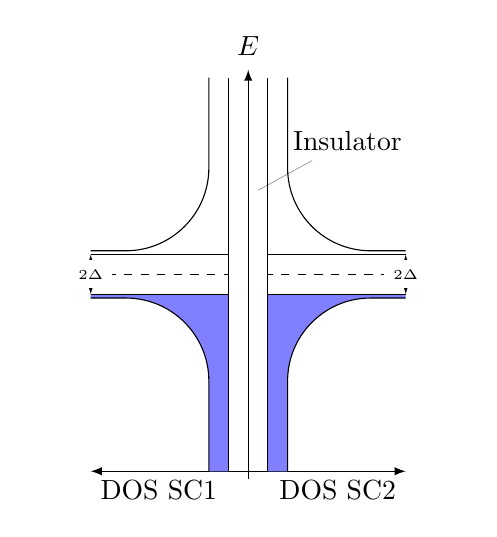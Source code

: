 \begin{tikzpicture}
\draw[white] (-1.1in,0) -- (1.1in,0);
\newlength{\dv}
\setlength\dv{0.0in}
\draw[-latex] (0,-2.6) -- (0,2.6) node[pos=1.01,anchor=south] {$E$};
\draw[dashed] (-2.0,-0.5\dv) -- (-0.25,-0.5\dv);
\draw[dashed] (+2.0,+0.5\dv) -- (+0.25,+0.5\dv);
\node[pin=above right:Insulator] at (0,1) {};
\draw[latex-latex] %
 (-2,-2.5) node[below,anchor=north west] {DOS SC1} -- %
 (+2,-2.5) node[below,anchor=north east] {DOS SC2};
% SC1
\path[fill=blue!50] (-0.25,-0.25)++(0,-0.5\dv) to ++(-1.75,0) to ++(0,-0.05) %
 to[rounded corners=30pt] ++(+1.5,0) to (-0.5,-2.5) to (-0.25,-2.5) to cycle;
\draw (-0.25,-2.5) -- (-0.25,2.5);
\draw (-2,-0.30)++(0,-0.5\dv) to[rounded corners=30pt] ++(1.5,0) -- (-0.5,-2.5);
\draw (-2,-0.25)++(0,-0.5\dv) -- ++(1.75,0);
\draw (-2,+0.30)++(0,-0.5\dv) to[rounded corners=30pt] ++(1.5,0) -- (-0.5,+2.5);
\draw (-2,+0.25)++(0,-0.5\dv) -- ++(1.75,0);
\draw[latex-latex] (-2,-0.25)++(0,-0.5\dv) -- ++(0,0.5) %
     node[midway,fill=white] {\tiny{$2\Delta$}};
% SC2
\path[fill=blue!50] (+0.25,-0.25)++(0,+0.5\dv) to ++(+1.75,0) to ++(0,-0.05) %
 to[rounded corners=30pt] ++(-1.5,0) to (+0.5,-2.5) to (+0.25,-2.5) to cycle;
\draw (+0.25,-2.5) -- (+0.25,2.5);
\draw (+2,-0.30)++(0,+0.5\dv) to[rounded corners=30pt] ++(-1.5,0) -- (0.5,-2.5);
\draw (+2,-0.25)++(0,+0.5\dv) -- ++(-1.75,0);
\draw (+2,+0.30)++(0,+0.5\dv) to[rounded corners=30pt] ++(-1.5,0) -- (0.5,+2.5);
\draw (+2,+0.25)++(0,+0.5\dv) -- ++(-1.75,0);
\draw[latex-latex] (+2,-0.25)++(0,+0.5\dv) -- ++(0,0.5) %
     node[midway,fill=white] {\tiny{$2\Delta$}};
\end{tikzpicture}

